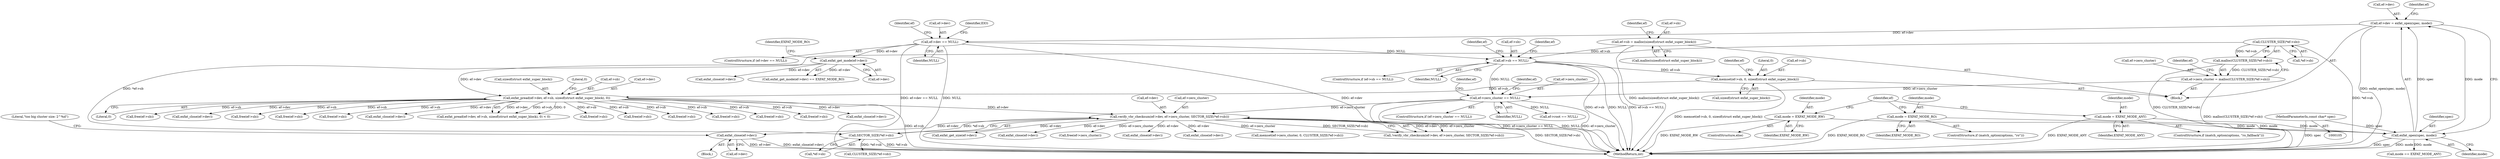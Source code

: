 digraph "0_exfat_2e86ae5f81da11f11673d0546efb525af02b7786@API" {
"1000438" [label="(Call,exfat_close(ef->dev))"];
"1000294" [label="(Call,verify_vbr_checksum(ef->dev, ef->zero_cluster, SECTOR_SIZE(*ef->sb)))"];
"1000212" [label="(Call,exfat_pread(ef->dev, ef->sb, sizeof(struct exfat_super_block), 0))"];
"1000158" [label="(Call,exfat_get_mode(ef->dev))"];
"1000148" [label="(Call,ef->dev == NULL)"];
"1000140" [label="(Call,ef->dev = exfat_open(spec, mode))"];
"1000144" [label="(Call,exfat_open(spec, mode))"];
"1000107" [label="(MethodParameterIn,const char* spec)"];
"1000125" [label="(Call,mode = EXFAT_MODE_RO)"];
"1000133" [label="(Call,mode = EXFAT_MODE_ANY)"];
"1000137" [label="(Call,mode = EXFAT_MODE_RW)"];
"1000203" [label="(Call,memset(ef->sb, 0, sizeof(struct exfat_super_block)))"];
"1000188" [label="(Call,ef->sb == NULL)"];
"1000180" [label="(Call,ef->sb = malloc(sizeof(struct exfat_super_block)))"];
"1000273" [label="(Call,ef->zero_cluster == NULL)"];
"1000262" [label="(Call,ef->zero_cluster = malloc(CLUSTER_SIZE(*ef->sb)))"];
"1000266" [label="(Call,malloc(CLUSTER_SIZE(*ef->sb)))"];
"1000267" [label="(Call,CLUSTER_SIZE(*ef->sb))"];
"1000301" [label="(Call,SECTOR_SIZE(*ef->sb))"];
"1000160" [label="(Identifier,ef)"];
"1000139" [label="(Identifier,EXFAT_MODE_RW)"];
"1000295" [label="(Call,ef->dev)"];
"1000433" [label="(Block,)"];
"1000377" [label="(Call,free(ef->sb))"];
"1000222" [label="(Literal,0)"];
"1000133" [label="(Call,mode = EXFAT_MODE_ANY)"];
"1000273" [label="(Call,ef->zero_cluster == NULL)"];
"1000493" [label="(Call,ef->root == NULL)"];
"1000216" [label="(Call,ef->sb)"];
"1000315" [label="(Call,free(ef->sb))"];
"1000307" [label="(Call,free(ef->zero_cluster))"];
"1000187" [label="(ControlStructure,if (ef->sb == NULL))"];
"1000149" [label="(Call,ef->dev)"];
"1000109" [label="(Block,)"];
"1000439" [label="(Call,ef->dev)"];
"1000298" [label="(Call,ef->zero_cluster)"];
"1000214" [label="(Identifier,ef)"];
"1000397" [label="(Call,exfat_close(ef->dev))"];
"1000267" [label="(Call,CLUSTER_SIZE(*ef->sb))"];
"1000266" [label="(Call,malloc(CLUSTER_SIZE(*ef->sb)))"];
"1000159" [label="(Call,ef->dev)"];
"1000686" [label="(MethodReturn,int)"];
"1000208" [label="(Call,sizeof(struct exfat_super_block))"];
"1000194" [label="(Call,exfat_close(ef->dev))"];
"1000253" [label="(Call,free(ef->sb))"];
"1000302" [label="(Call,*ef->sb)"];
"1000272" [label="(ControlStructure,if (ef->zero_cluster == NULL))"];
"1000126" [label="(Identifier,mode)"];
"1000152" [label="(Identifier,NULL)"];
"1000268" [label="(Call,*ef->sb)"];
"1000262" [label="(Call,ef->zero_cluster = malloc(CLUSTER_SIZE(*ef->sb)))"];
"1000190" [label="(Identifier,ef)"];
"1000148" [label="(Call,ef->dev == NULL)"];
"1000443" [label="(Literal,\"too big cluster size: 2^%d\")"];
"1000283" [label="(Call,free(ef->sb))"];
"1000188" [label="(Call,ef->sb == NULL)"];
"1000213" [label="(Call,ef->dev)"];
"1000134" [label="(Identifier,mode)"];
"1000408" [label="(Call,free(ef->sb))"];
"1000184" [label="(Call,malloc(sizeof(struct exfat_super_block)))"];
"1000145" [label="(Identifier,spec)"];
"1000140" [label="(Call,ef->dev = exfat_open(spec, mode))"];
"1000189" [label="(Call,ef->sb)"];
"1000212" [label="(Call,exfat_pread(ef->dev, ef->sb, sizeof(struct exfat_super_block), 0))"];
"1000357" [label="(Call,exfat_close(ef->dev))"];
"1000249" [label="(Call,exfat_close(ef->dev))"];
"1000141" [label="(Call,ef->dev)"];
"1000281" [label="(Identifier,ef)"];
"1000322" [label="(Call,memset(ef->zero_cluster, 0, CLUSTER_SIZE(*ef->sb)))"];
"1000221" [label="(Literal,0)"];
"1000192" [label="(Identifier,NULL)"];
"1000327" [label="(Call,CLUSTER_SIZE(*ef->sb))"];
"1000136" [label="(ControlStructure,else)"];
"1000507" [label="(Call,free(ef->sb))"];
"1000277" [label="(Identifier,NULL)"];
"1000219" [label="(Call,sizeof(struct exfat_super_block))"];
"1000274" [label="(Call,ef->zero_cluster)"];
"1000207" [label="(Literal,0)"];
"1000162" [label="(Identifier,EXFAT_MODE_RO)"];
"1000275" [label="(Identifier,ef)"];
"1000150" [label="(Identifier,ef)"];
"1000125" [label="(Call,mode = EXFAT_MODE_RO)"];
"1000224" [label="(Call,exfat_close(ef->dev))"];
"1000144" [label="(Call,exfat_open(spec, mode))"];
"1000459" [label="(Call,free(ef->sb))"];
"1000293" [label="(Call,!verify_vbr_checksum(ef->dev, ef->zero_cluster, SECTOR_SIZE(*ef->sb)))"];
"1000480" [label="(Call,exfat_get_size(ef->dev))"];
"1000204" [label="(Call,ef->sb)"];
"1000121" [label="(ControlStructure,if (match_option(options, \"ro\")))"];
"1000138" [label="(Identifier,mode)"];
"1000127" [label="(Identifier,EXFAT_MODE_RO)"];
"1000203" [label="(Call,memset(ef->sb, 0, sizeof(struct exfat_super_block)))"];
"1000294" [label="(Call,verify_vbr_checksum(ef->dev, ef->zero_cluster, SECTOR_SIZE(*ef->sb)))"];
"1000180" [label="(Call,ef->sb = malloc(sizeof(struct exfat_super_block)))"];
"1000263" [label="(Call,ef->zero_cluster)"];
"1000679" [label="(Call,free(ef->sb))"];
"1000137" [label="(Call,mode = EXFAT_MODE_RW)"];
"1000158" [label="(Call,exfat_get_mode(ef->dev))"];
"1000296" [label="(Identifier,ef)"];
"1000196" [label="(Identifier,ef)"];
"1000157" [label="(Call,exfat_get_mode(ef->dev) == EXFAT_MODE_RO)"];
"1000438" [label="(Call,exfat_close(ef->dev))"];
"1000228" [label="(Call,free(ef->sb))"];
"1000142" [label="(Identifier,ef)"];
"1000279" [label="(Call,exfat_close(ef->dev))"];
"1000205" [label="(Identifier,ef)"];
"1000129" [label="(ControlStructure,if (match_option(options, \"ro_fallback\")))"];
"1000211" [label="(Call,exfat_pread(ef->dev, ef->sb, sizeof(struct exfat_super_block), 0) < 0)"];
"1000311" [label="(Call,exfat_close(ef->dev))"];
"1000146" [label="(Identifier,mode)"];
"1000181" [label="(Call,ef->sb)"];
"1000147" [label="(ControlStructure,if (ef->dev == NULL))"];
"1000107" [label="(MethodParameterIn,const char* spec)"];
"1000592" [label="(Call,free(ef->sb))"];
"1000155" [label="(Identifier,EIO)"];
"1000135" [label="(Identifier,EXFAT_MODE_ANY)"];
"1000165" [label="(Call,mode == EXFAT_MODE_ANY)"];
"1000301" [label="(Call,SECTOR_SIZE(*ef->sb))"];
"1000438" -> "1000433"  [label="AST: "];
"1000438" -> "1000439"  [label="CFG: "];
"1000439" -> "1000438"  [label="AST: "];
"1000443" -> "1000438"  [label="CFG: "];
"1000438" -> "1000686"  [label="DDG: exfat_close(ef->dev)"];
"1000438" -> "1000686"  [label="DDG: ef->dev"];
"1000294" -> "1000438"  [label="DDG: ef->dev"];
"1000294" -> "1000293"  [label="AST: "];
"1000294" -> "1000301"  [label="CFG: "];
"1000295" -> "1000294"  [label="AST: "];
"1000298" -> "1000294"  [label="AST: "];
"1000301" -> "1000294"  [label="AST: "];
"1000293" -> "1000294"  [label="CFG: "];
"1000294" -> "1000686"  [label="DDG: SECTOR_SIZE(*ef->sb)"];
"1000294" -> "1000293"  [label="DDG: ef->dev"];
"1000294" -> "1000293"  [label="DDG: ef->zero_cluster"];
"1000294" -> "1000293"  [label="DDG: SECTOR_SIZE(*ef->sb)"];
"1000212" -> "1000294"  [label="DDG: ef->dev"];
"1000273" -> "1000294"  [label="DDG: ef->zero_cluster"];
"1000301" -> "1000294"  [label="DDG: *ef->sb"];
"1000294" -> "1000307"  [label="DDG: ef->zero_cluster"];
"1000294" -> "1000311"  [label="DDG: ef->dev"];
"1000294" -> "1000322"  [label="DDG: ef->zero_cluster"];
"1000294" -> "1000357"  [label="DDG: ef->dev"];
"1000294" -> "1000397"  [label="DDG: ef->dev"];
"1000294" -> "1000480"  [label="DDG: ef->dev"];
"1000212" -> "1000211"  [label="AST: "];
"1000212" -> "1000221"  [label="CFG: "];
"1000213" -> "1000212"  [label="AST: "];
"1000216" -> "1000212"  [label="AST: "];
"1000219" -> "1000212"  [label="AST: "];
"1000221" -> "1000212"  [label="AST: "];
"1000222" -> "1000212"  [label="CFG: "];
"1000212" -> "1000686"  [label="DDG: ef->sb"];
"1000212" -> "1000211"  [label="DDG: ef->dev"];
"1000212" -> "1000211"  [label="DDG: ef->sb"];
"1000212" -> "1000211"  [label="DDG: 0"];
"1000158" -> "1000212"  [label="DDG: ef->dev"];
"1000203" -> "1000212"  [label="DDG: ef->sb"];
"1000212" -> "1000224"  [label="DDG: ef->dev"];
"1000212" -> "1000228"  [label="DDG: ef->sb"];
"1000212" -> "1000249"  [label="DDG: ef->dev"];
"1000212" -> "1000253"  [label="DDG: ef->sb"];
"1000212" -> "1000279"  [label="DDG: ef->dev"];
"1000212" -> "1000283"  [label="DDG: ef->sb"];
"1000212" -> "1000315"  [label="DDG: ef->sb"];
"1000212" -> "1000377"  [label="DDG: ef->sb"];
"1000212" -> "1000408"  [label="DDG: ef->sb"];
"1000212" -> "1000459"  [label="DDG: ef->sb"];
"1000212" -> "1000507"  [label="DDG: ef->sb"];
"1000212" -> "1000592"  [label="DDG: ef->sb"];
"1000212" -> "1000679"  [label="DDG: ef->sb"];
"1000158" -> "1000157"  [label="AST: "];
"1000158" -> "1000159"  [label="CFG: "];
"1000159" -> "1000158"  [label="AST: "];
"1000162" -> "1000158"  [label="CFG: "];
"1000158" -> "1000157"  [label="DDG: ef->dev"];
"1000148" -> "1000158"  [label="DDG: ef->dev"];
"1000158" -> "1000194"  [label="DDG: ef->dev"];
"1000148" -> "1000147"  [label="AST: "];
"1000148" -> "1000152"  [label="CFG: "];
"1000149" -> "1000148"  [label="AST: "];
"1000152" -> "1000148"  [label="AST: "];
"1000155" -> "1000148"  [label="CFG: "];
"1000160" -> "1000148"  [label="CFG: "];
"1000148" -> "1000686"  [label="DDG: NULL"];
"1000148" -> "1000686"  [label="DDG: ef->dev"];
"1000148" -> "1000686"  [label="DDG: ef->dev == NULL"];
"1000140" -> "1000148"  [label="DDG: ef->dev"];
"1000148" -> "1000188"  [label="DDG: NULL"];
"1000140" -> "1000109"  [label="AST: "];
"1000140" -> "1000144"  [label="CFG: "];
"1000141" -> "1000140"  [label="AST: "];
"1000144" -> "1000140"  [label="AST: "];
"1000150" -> "1000140"  [label="CFG: "];
"1000140" -> "1000686"  [label="DDG: exfat_open(spec, mode)"];
"1000144" -> "1000140"  [label="DDG: spec"];
"1000144" -> "1000140"  [label="DDG: mode"];
"1000144" -> "1000146"  [label="CFG: "];
"1000145" -> "1000144"  [label="AST: "];
"1000146" -> "1000144"  [label="AST: "];
"1000144" -> "1000686"  [label="DDG: spec"];
"1000144" -> "1000686"  [label="DDG: mode"];
"1000107" -> "1000144"  [label="DDG: spec"];
"1000125" -> "1000144"  [label="DDG: mode"];
"1000133" -> "1000144"  [label="DDG: mode"];
"1000137" -> "1000144"  [label="DDG: mode"];
"1000144" -> "1000165"  [label="DDG: mode"];
"1000107" -> "1000105"  [label="AST: "];
"1000107" -> "1000686"  [label="DDG: spec"];
"1000125" -> "1000121"  [label="AST: "];
"1000125" -> "1000127"  [label="CFG: "];
"1000126" -> "1000125"  [label="AST: "];
"1000127" -> "1000125"  [label="AST: "];
"1000142" -> "1000125"  [label="CFG: "];
"1000125" -> "1000686"  [label="DDG: EXFAT_MODE_RO"];
"1000133" -> "1000129"  [label="AST: "];
"1000133" -> "1000135"  [label="CFG: "];
"1000134" -> "1000133"  [label="AST: "];
"1000135" -> "1000133"  [label="AST: "];
"1000142" -> "1000133"  [label="CFG: "];
"1000133" -> "1000686"  [label="DDG: EXFAT_MODE_ANY"];
"1000137" -> "1000136"  [label="AST: "];
"1000137" -> "1000139"  [label="CFG: "];
"1000138" -> "1000137"  [label="AST: "];
"1000139" -> "1000137"  [label="AST: "];
"1000142" -> "1000137"  [label="CFG: "];
"1000137" -> "1000686"  [label="DDG: EXFAT_MODE_RW"];
"1000203" -> "1000109"  [label="AST: "];
"1000203" -> "1000208"  [label="CFG: "];
"1000204" -> "1000203"  [label="AST: "];
"1000207" -> "1000203"  [label="AST: "];
"1000208" -> "1000203"  [label="AST: "];
"1000214" -> "1000203"  [label="CFG: "];
"1000203" -> "1000686"  [label="DDG: memset(ef->sb, 0, sizeof(struct exfat_super_block))"];
"1000188" -> "1000203"  [label="DDG: ef->sb"];
"1000188" -> "1000187"  [label="AST: "];
"1000188" -> "1000192"  [label="CFG: "];
"1000189" -> "1000188"  [label="AST: "];
"1000192" -> "1000188"  [label="AST: "];
"1000196" -> "1000188"  [label="CFG: "];
"1000205" -> "1000188"  [label="CFG: "];
"1000188" -> "1000686"  [label="DDG: ef->sb == NULL"];
"1000188" -> "1000686"  [label="DDG: ef->sb"];
"1000188" -> "1000686"  [label="DDG: NULL"];
"1000180" -> "1000188"  [label="DDG: ef->sb"];
"1000188" -> "1000273"  [label="DDG: NULL"];
"1000180" -> "1000109"  [label="AST: "];
"1000180" -> "1000184"  [label="CFG: "];
"1000181" -> "1000180"  [label="AST: "];
"1000184" -> "1000180"  [label="AST: "];
"1000190" -> "1000180"  [label="CFG: "];
"1000180" -> "1000686"  [label="DDG: malloc(sizeof(struct exfat_super_block))"];
"1000273" -> "1000272"  [label="AST: "];
"1000273" -> "1000277"  [label="CFG: "];
"1000274" -> "1000273"  [label="AST: "];
"1000277" -> "1000273"  [label="AST: "];
"1000281" -> "1000273"  [label="CFG: "];
"1000296" -> "1000273"  [label="CFG: "];
"1000273" -> "1000686"  [label="DDG: ef->zero_cluster"];
"1000273" -> "1000686"  [label="DDG: ef->zero_cluster == NULL"];
"1000273" -> "1000686"  [label="DDG: NULL"];
"1000262" -> "1000273"  [label="DDG: ef->zero_cluster"];
"1000273" -> "1000493"  [label="DDG: NULL"];
"1000262" -> "1000109"  [label="AST: "];
"1000262" -> "1000266"  [label="CFG: "];
"1000263" -> "1000262"  [label="AST: "];
"1000266" -> "1000262"  [label="AST: "];
"1000275" -> "1000262"  [label="CFG: "];
"1000262" -> "1000686"  [label="DDG: malloc(CLUSTER_SIZE(*ef->sb))"];
"1000266" -> "1000262"  [label="DDG: CLUSTER_SIZE(*ef->sb)"];
"1000266" -> "1000267"  [label="CFG: "];
"1000267" -> "1000266"  [label="AST: "];
"1000266" -> "1000686"  [label="DDG: CLUSTER_SIZE(*ef->sb)"];
"1000267" -> "1000266"  [label="DDG: *ef->sb"];
"1000267" -> "1000268"  [label="CFG: "];
"1000268" -> "1000267"  [label="AST: "];
"1000267" -> "1000686"  [label="DDG: *ef->sb"];
"1000267" -> "1000301"  [label="DDG: *ef->sb"];
"1000301" -> "1000302"  [label="CFG: "];
"1000302" -> "1000301"  [label="AST: "];
"1000301" -> "1000686"  [label="DDG: *ef->sb"];
"1000301" -> "1000327"  [label="DDG: *ef->sb"];
}
